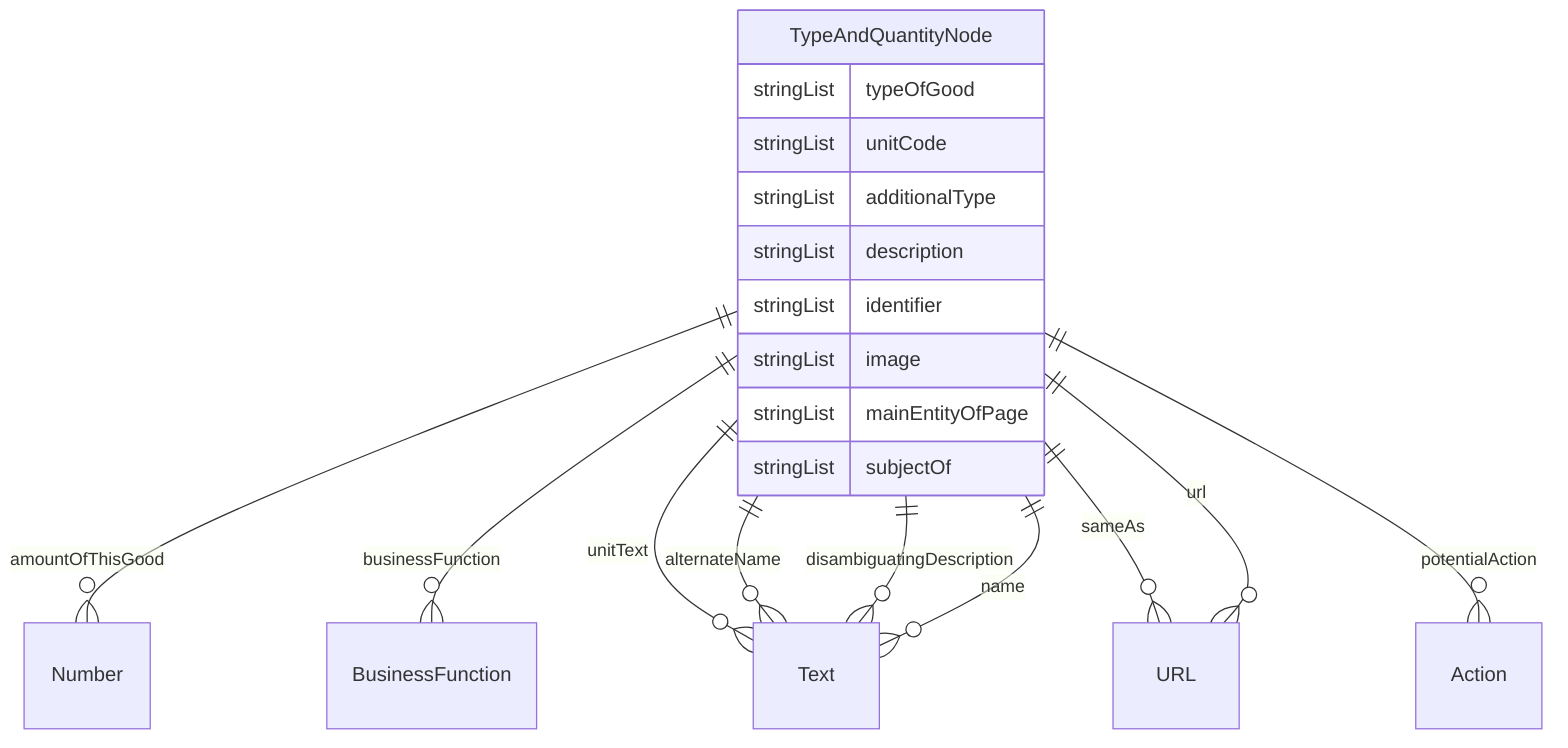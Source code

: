 erDiagram
TypeAndQuantityNode {
    stringList typeOfGood  
    stringList unitCode  
    stringList additionalType  
    stringList description  
    stringList identifier  
    stringList image  
    stringList mainEntityOfPage  
    stringList subjectOf  
}

TypeAndQuantityNode ||--}o Number : "amountOfThisGood"
TypeAndQuantityNode ||--}o BusinessFunction : "businessFunction"
TypeAndQuantityNode ||--}o Text : "unitText"
TypeAndQuantityNode ||--}o Text : "alternateName"
TypeAndQuantityNode ||--}o Text : "disambiguatingDescription"
TypeAndQuantityNode ||--}o Text : "name"
TypeAndQuantityNode ||--}o URL : "sameAs"
TypeAndQuantityNode ||--}o Action : "potentialAction"
TypeAndQuantityNode ||--}o URL : "url"
